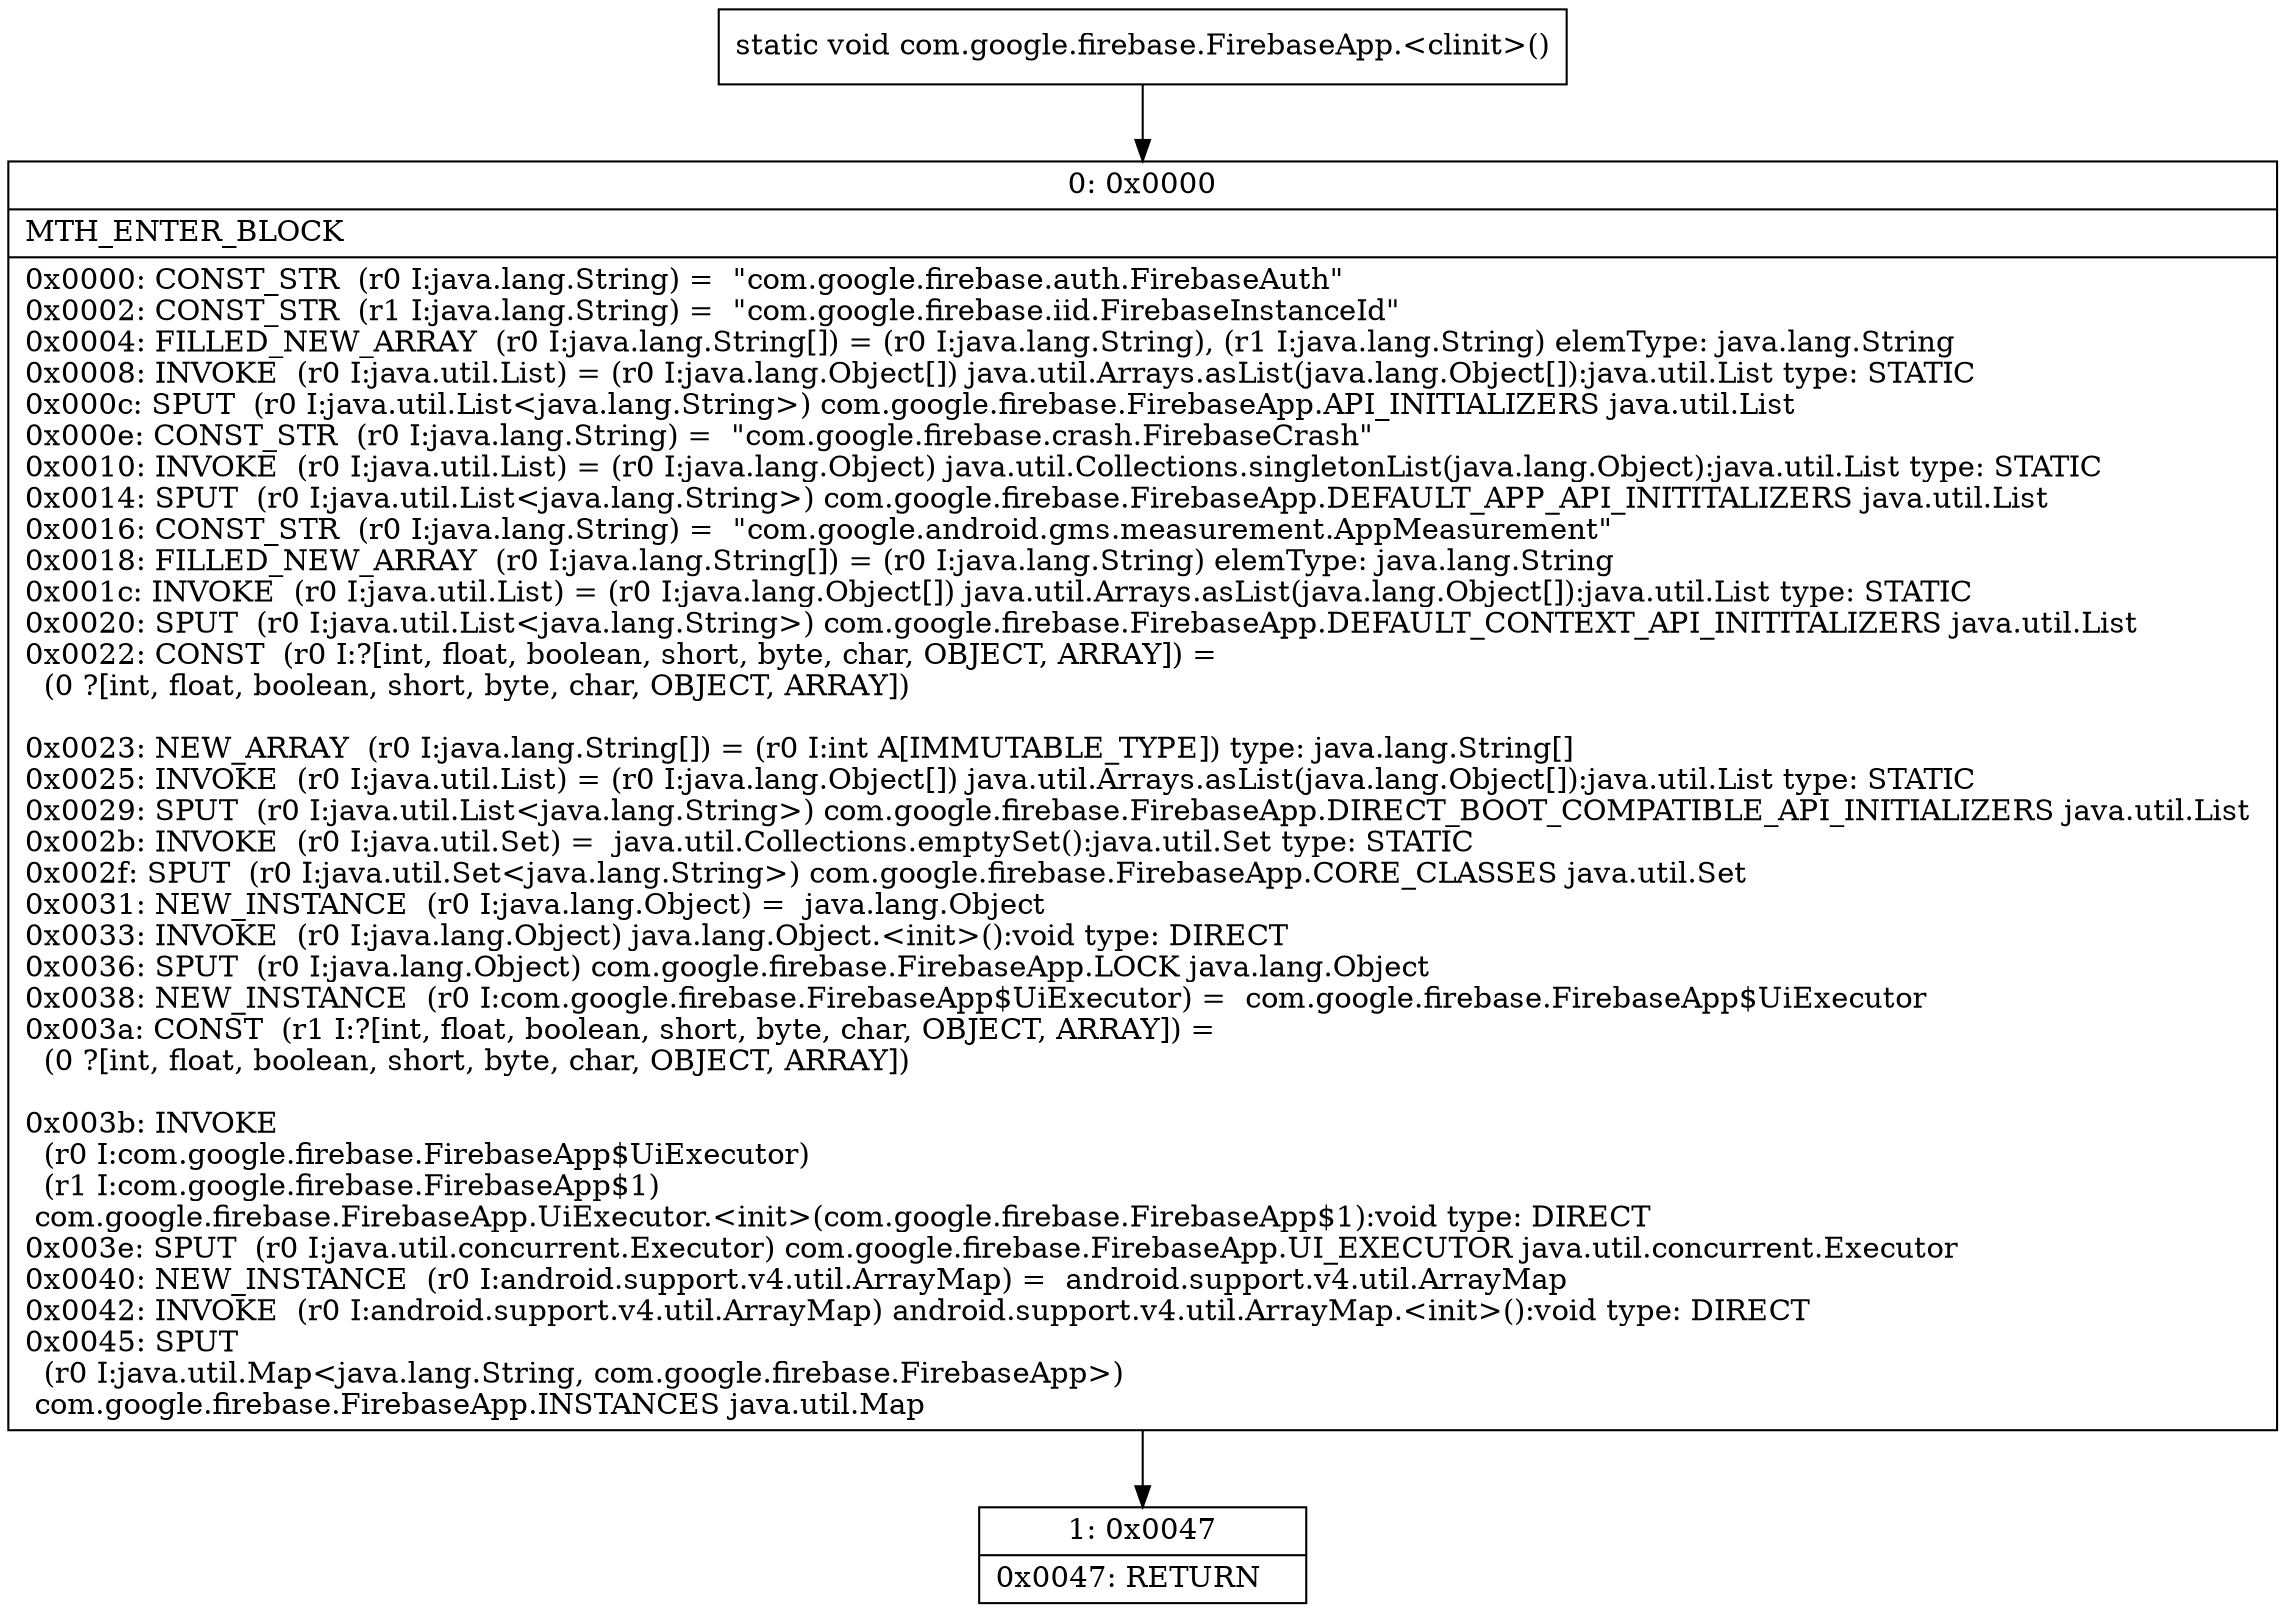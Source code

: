 digraph "CFG forcom.google.firebase.FirebaseApp.\<clinit\>()V" {
Node_0 [shape=record,label="{0\:\ 0x0000|MTH_ENTER_BLOCK\l|0x0000: CONST_STR  (r0 I:java.lang.String) =  \"com.google.firebase.auth.FirebaseAuth\" \l0x0002: CONST_STR  (r1 I:java.lang.String) =  \"com.google.firebase.iid.FirebaseInstanceId\" \l0x0004: FILLED_NEW_ARRAY  (r0 I:java.lang.String[]) = (r0 I:java.lang.String), (r1 I:java.lang.String) elemType: java.lang.String \l0x0008: INVOKE  (r0 I:java.util.List) = (r0 I:java.lang.Object[]) java.util.Arrays.asList(java.lang.Object[]):java.util.List type: STATIC \l0x000c: SPUT  (r0 I:java.util.List\<java.lang.String\>) com.google.firebase.FirebaseApp.API_INITIALIZERS java.util.List \l0x000e: CONST_STR  (r0 I:java.lang.String) =  \"com.google.firebase.crash.FirebaseCrash\" \l0x0010: INVOKE  (r0 I:java.util.List) = (r0 I:java.lang.Object) java.util.Collections.singletonList(java.lang.Object):java.util.List type: STATIC \l0x0014: SPUT  (r0 I:java.util.List\<java.lang.String\>) com.google.firebase.FirebaseApp.DEFAULT_APP_API_INITITALIZERS java.util.List \l0x0016: CONST_STR  (r0 I:java.lang.String) =  \"com.google.android.gms.measurement.AppMeasurement\" \l0x0018: FILLED_NEW_ARRAY  (r0 I:java.lang.String[]) = (r0 I:java.lang.String) elemType: java.lang.String \l0x001c: INVOKE  (r0 I:java.util.List) = (r0 I:java.lang.Object[]) java.util.Arrays.asList(java.lang.Object[]):java.util.List type: STATIC \l0x0020: SPUT  (r0 I:java.util.List\<java.lang.String\>) com.google.firebase.FirebaseApp.DEFAULT_CONTEXT_API_INITITALIZERS java.util.List \l0x0022: CONST  (r0 I:?[int, float, boolean, short, byte, char, OBJECT, ARRAY]) = \l  (0 ?[int, float, boolean, short, byte, char, OBJECT, ARRAY])\l \l0x0023: NEW_ARRAY  (r0 I:java.lang.String[]) = (r0 I:int A[IMMUTABLE_TYPE]) type: java.lang.String[] \l0x0025: INVOKE  (r0 I:java.util.List) = (r0 I:java.lang.Object[]) java.util.Arrays.asList(java.lang.Object[]):java.util.List type: STATIC \l0x0029: SPUT  (r0 I:java.util.List\<java.lang.String\>) com.google.firebase.FirebaseApp.DIRECT_BOOT_COMPATIBLE_API_INITIALIZERS java.util.List \l0x002b: INVOKE  (r0 I:java.util.Set) =  java.util.Collections.emptySet():java.util.Set type: STATIC \l0x002f: SPUT  (r0 I:java.util.Set\<java.lang.String\>) com.google.firebase.FirebaseApp.CORE_CLASSES java.util.Set \l0x0031: NEW_INSTANCE  (r0 I:java.lang.Object) =  java.lang.Object \l0x0033: INVOKE  (r0 I:java.lang.Object) java.lang.Object.\<init\>():void type: DIRECT \l0x0036: SPUT  (r0 I:java.lang.Object) com.google.firebase.FirebaseApp.LOCK java.lang.Object \l0x0038: NEW_INSTANCE  (r0 I:com.google.firebase.FirebaseApp$UiExecutor) =  com.google.firebase.FirebaseApp$UiExecutor \l0x003a: CONST  (r1 I:?[int, float, boolean, short, byte, char, OBJECT, ARRAY]) = \l  (0 ?[int, float, boolean, short, byte, char, OBJECT, ARRAY])\l \l0x003b: INVOKE  \l  (r0 I:com.google.firebase.FirebaseApp$UiExecutor)\l  (r1 I:com.google.firebase.FirebaseApp$1)\l com.google.firebase.FirebaseApp.UiExecutor.\<init\>(com.google.firebase.FirebaseApp$1):void type: DIRECT \l0x003e: SPUT  (r0 I:java.util.concurrent.Executor) com.google.firebase.FirebaseApp.UI_EXECUTOR java.util.concurrent.Executor \l0x0040: NEW_INSTANCE  (r0 I:android.support.v4.util.ArrayMap) =  android.support.v4.util.ArrayMap \l0x0042: INVOKE  (r0 I:android.support.v4.util.ArrayMap) android.support.v4.util.ArrayMap.\<init\>():void type: DIRECT \l0x0045: SPUT  \l  (r0 I:java.util.Map\<java.lang.String, com.google.firebase.FirebaseApp\>)\l com.google.firebase.FirebaseApp.INSTANCES java.util.Map \l}"];
Node_1 [shape=record,label="{1\:\ 0x0047|0x0047: RETURN   \l}"];
MethodNode[shape=record,label="{static void com.google.firebase.FirebaseApp.\<clinit\>() }"];
MethodNode -> Node_0;
Node_0 -> Node_1;
}

